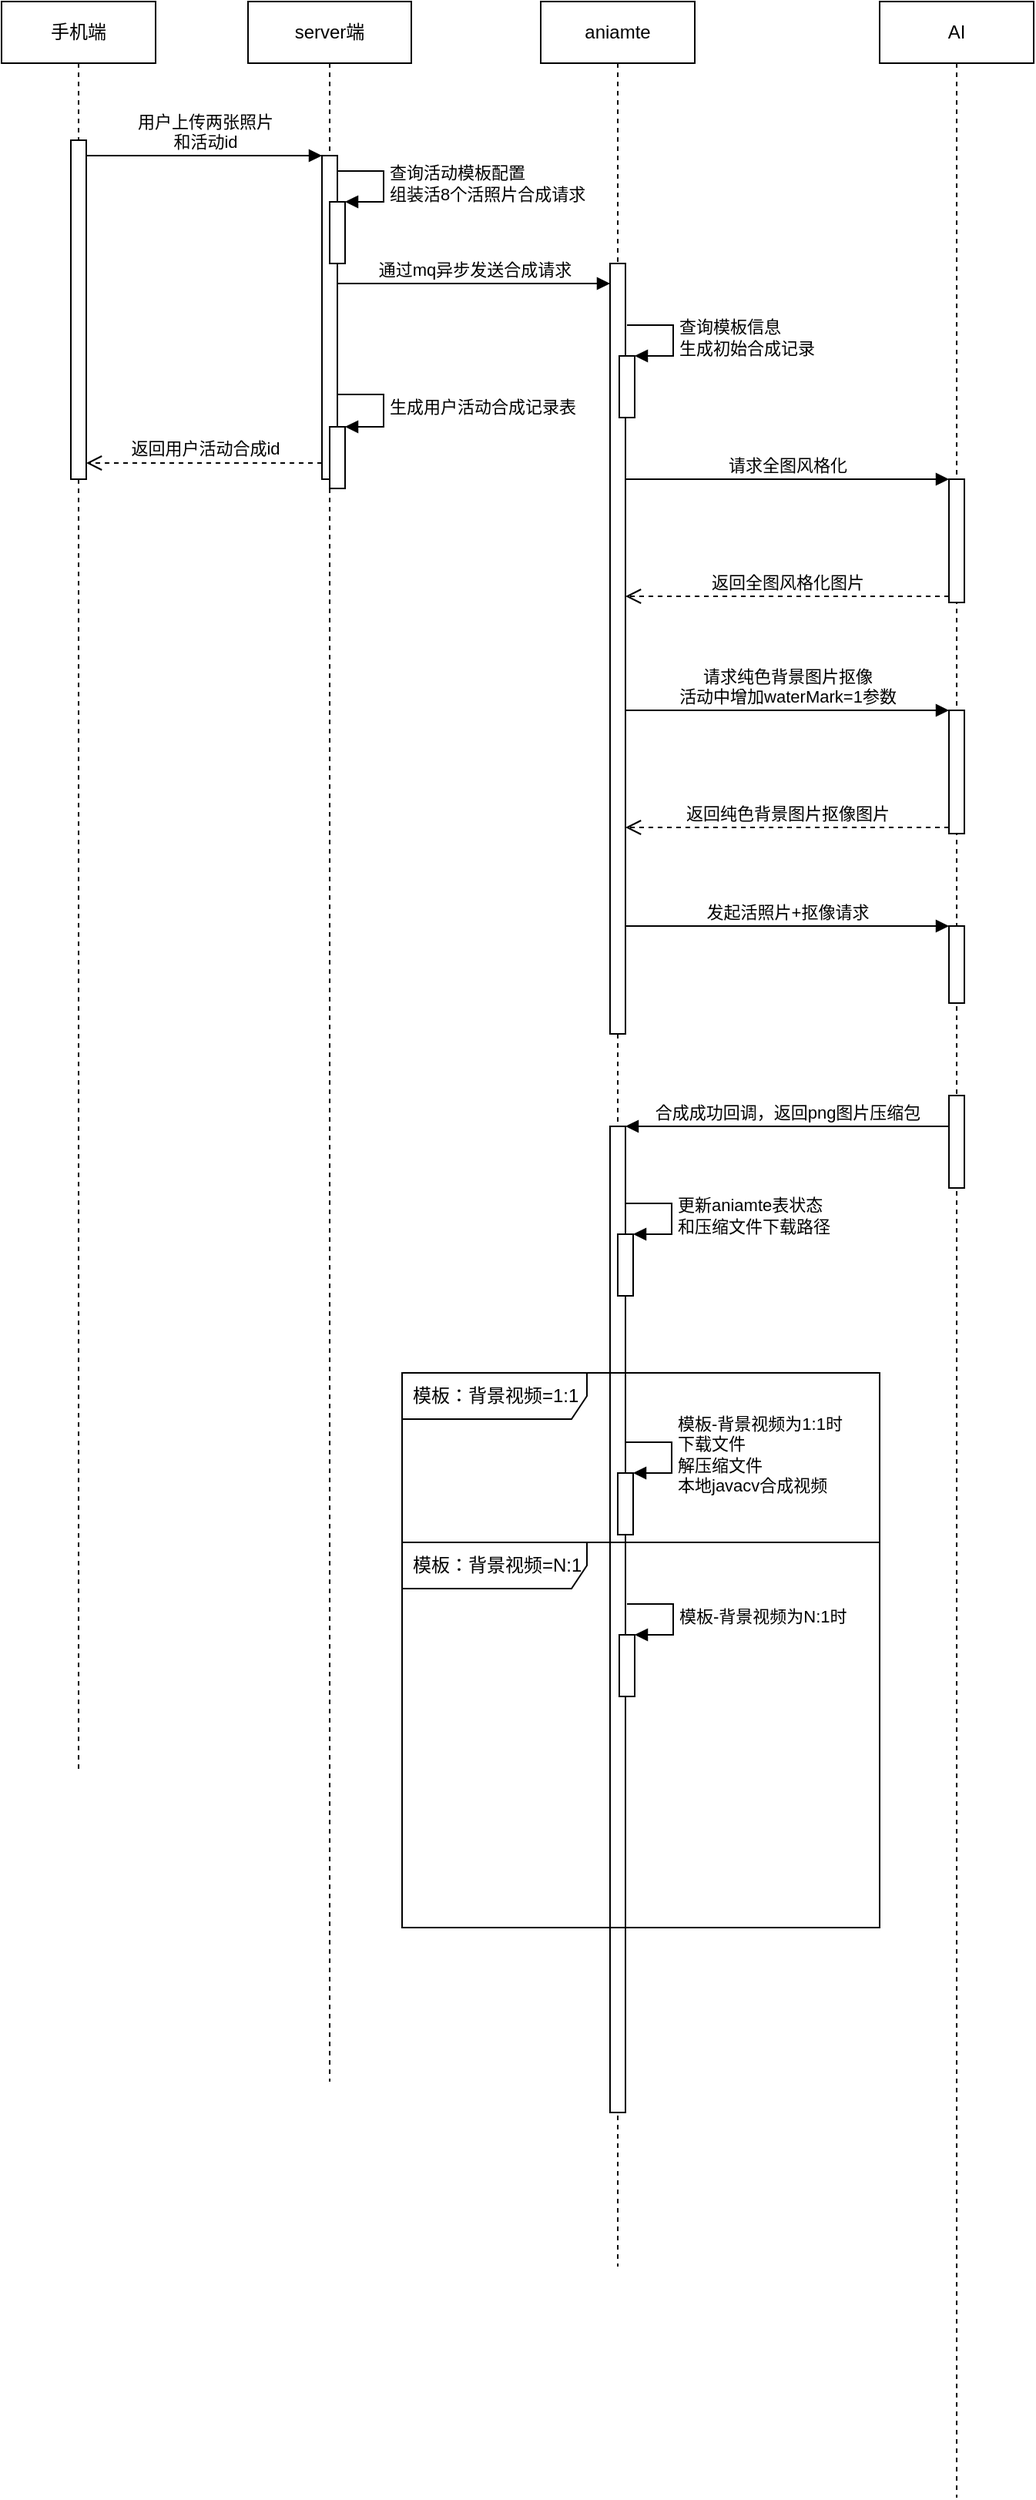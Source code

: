 <mxfile version="20.4.1" type="github">
  <diagram id="Lec9oAFG67YDy-X9fQWe" name="第 1 页">
    <mxGraphModel dx="1108" dy="450" grid="1" gridSize="10" guides="1" tooltips="1" connect="1" arrows="1" fold="1" page="1" pageScale="1" pageWidth="827" pageHeight="1169" math="0" shadow="0">
      <root>
        <mxCell id="0" />
        <mxCell id="1" parent="0" />
        <mxCell id="KUPW0LQg7xvWzgEW6YCn-16" value="手机端" style="shape=umlLifeline;perimeter=lifelinePerimeter;whiteSpace=wrap;html=1;container=1;collapsible=0;recursiveResize=0;outlineConnect=0;" vertex="1" parent="1">
          <mxGeometry x="120" y="40" width="100" height="1150" as="geometry" />
        </mxCell>
        <mxCell id="KUPW0LQg7xvWzgEW6YCn-26" value="" style="html=1;points=[];perimeter=orthogonalPerimeter;" vertex="1" parent="KUPW0LQg7xvWzgEW6YCn-16">
          <mxGeometry x="45" y="90" width="10" height="220" as="geometry" />
        </mxCell>
        <mxCell id="KUPW0LQg7xvWzgEW6YCn-18" value="server端" style="shape=umlLifeline;perimeter=lifelinePerimeter;whiteSpace=wrap;html=1;container=1;collapsible=0;recursiveResize=0;outlineConnect=0;" vertex="1" parent="1">
          <mxGeometry x="280" y="40" width="106" height="1350" as="geometry" />
        </mxCell>
        <mxCell id="KUPW0LQg7xvWzgEW6YCn-22" value="" style="html=1;points=[];perimeter=orthogonalPerimeter;" vertex="1" parent="KUPW0LQg7xvWzgEW6YCn-18">
          <mxGeometry x="48" y="100" width="10" height="210" as="geometry" />
        </mxCell>
        <mxCell id="KUPW0LQg7xvWzgEW6YCn-32" value="" style="html=1;points=[];perimeter=orthogonalPerimeter;" vertex="1" parent="KUPW0LQg7xvWzgEW6YCn-18">
          <mxGeometry x="53" y="276" width="10" height="40" as="geometry" />
        </mxCell>
        <mxCell id="KUPW0LQg7xvWzgEW6YCn-33" value="生成用户活动合成记录表" style="edgeStyle=orthogonalEdgeStyle;html=1;align=left;spacingLeft=2;endArrow=block;rounded=0;entryX=1;entryY=0;" edge="1" target="KUPW0LQg7xvWzgEW6YCn-32" parent="KUPW0LQg7xvWzgEW6YCn-18">
          <mxGeometry relative="1" as="geometry">
            <mxPoint x="58" y="255" as="sourcePoint" />
            <Array as="points">
              <mxPoint x="88" y="255" />
            </Array>
          </mxGeometry>
        </mxCell>
        <mxCell id="KUPW0LQg7xvWzgEW6YCn-38" value="" style="html=1;points=[];perimeter=orthogonalPerimeter;" vertex="1" parent="KUPW0LQg7xvWzgEW6YCn-18">
          <mxGeometry x="53" y="130" width="10" height="40" as="geometry" />
        </mxCell>
        <mxCell id="KUPW0LQg7xvWzgEW6YCn-39" value="查询活动模板配置&lt;br&gt;组装活8个活照片合成请求" style="edgeStyle=orthogonalEdgeStyle;html=1;align=left;spacingLeft=2;endArrow=block;rounded=0;entryX=1;entryY=0;" edge="1" target="KUPW0LQg7xvWzgEW6YCn-38" parent="KUPW0LQg7xvWzgEW6YCn-18">
          <mxGeometry relative="1" as="geometry">
            <mxPoint x="58" y="110" as="sourcePoint" />
            <Array as="points">
              <mxPoint x="88" y="110" />
            </Array>
          </mxGeometry>
        </mxCell>
        <mxCell id="KUPW0LQg7xvWzgEW6YCn-19" value="aniamte" style="shape=umlLifeline;perimeter=lifelinePerimeter;whiteSpace=wrap;html=1;container=1;collapsible=0;recursiveResize=0;outlineConnect=0;" vertex="1" parent="1">
          <mxGeometry x="470" y="40" width="100" height="1470" as="geometry" />
        </mxCell>
        <mxCell id="KUPW0LQg7xvWzgEW6YCn-29" value="" style="html=1;points=[];perimeter=orthogonalPerimeter;" vertex="1" parent="KUPW0LQg7xvWzgEW6YCn-19">
          <mxGeometry x="45" y="170" width="10" height="500" as="geometry" />
        </mxCell>
        <mxCell id="KUPW0LQg7xvWzgEW6YCn-34" value="" style="html=1;points=[];perimeter=orthogonalPerimeter;" vertex="1" parent="KUPW0LQg7xvWzgEW6YCn-19">
          <mxGeometry x="51" y="230" width="10" height="40" as="geometry" />
        </mxCell>
        <mxCell id="KUPW0LQg7xvWzgEW6YCn-35" value="查询模板信息&lt;br&gt;生成初始合成记录" style="edgeStyle=orthogonalEdgeStyle;html=1;align=left;spacingLeft=2;endArrow=block;rounded=0;entryX=1;entryY=0;" edge="1" target="KUPW0LQg7xvWzgEW6YCn-34" parent="KUPW0LQg7xvWzgEW6YCn-19">
          <mxGeometry relative="1" as="geometry">
            <mxPoint x="56" y="210" as="sourcePoint" />
            <Array as="points">
              <mxPoint x="86" y="210" />
            </Array>
          </mxGeometry>
        </mxCell>
        <mxCell id="KUPW0LQg7xvWzgEW6YCn-54" value="" style="html=1;points=[];perimeter=orthogonalPerimeter;" vertex="1" parent="KUPW0LQg7xvWzgEW6YCn-19">
          <mxGeometry x="45" y="730" width="10" height="640" as="geometry" />
        </mxCell>
        <mxCell id="KUPW0LQg7xvWzgEW6YCn-62" value="" style="html=1;points=[];perimeter=orthogonalPerimeter;" vertex="1" parent="KUPW0LQg7xvWzgEW6YCn-19">
          <mxGeometry x="50" y="800" width="10" height="40" as="geometry" />
        </mxCell>
        <mxCell id="KUPW0LQg7xvWzgEW6YCn-63" value="更新aniamte表状态&lt;br&gt;和压缩文件下载路径" style="edgeStyle=orthogonalEdgeStyle;html=1;align=left;spacingLeft=2;endArrow=block;rounded=0;entryX=1;entryY=0;" edge="1" target="KUPW0LQg7xvWzgEW6YCn-62" parent="KUPW0LQg7xvWzgEW6YCn-19">
          <mxGeometry relative="1" as="geometry">
            <mxPoint x="55" y="780" as="sourcePoint" />
            <Array as="points">
              <mxPoint x="85" y="780" />
            </Array>
          </mxGeometry>
        </mxCell>
        <mxCell id="KUPW0LQg7xvWzgEW6YCn-64" value="" style="html=1;points=[];perimeter=orthogonalPerimeter;" vertex="1" parent="KUPW0LQg7xvWzgEW6YCn-19">
          <mxGeometry x="50" y="955" width="10" height="40" as="geometry" />
        </mxCell>
        <mxCell id="KUPW0LQg7xvWzgEW6YCn-65" value="模板-背景视频为1:1时&lt;br&gt;下载文件&lt;br&gt;解压缩文件&lt;br&gt;本地javacv合成视频" style="edgeStyle=orthogonalEdgeStyle;html=1;align=left;spacingLeft=2;endArrow=block;rounded=0;entryX=1;entryY=0;" edge="1" target="KUPW0LQg7xvWzgEW6YCn-64" parent="KUPW0LQg7xvWzgEW6YCn-19">
          <mxGeometry relative="1" as="geometry">
            <mxPoint x="55" y="935" as="sourcePoint" />
            <Array as="points">
              <mxPoint x="85" y="935" />
            </Array>
          </mxGeometry>
        </mxCell>
        <mxCell id="KUPW0LQg7xvWzgEW6YCn-70" value="" style="html=1;points=[];perimeter=orthogonalPerimeter;" vertex="1" parent="KUPW0LQg7xvWzgEW6YCn-19">
          <mxGeometry x="51" y="1060" width="10" height="40" as="geometry" />
        </mxCell>
        <mxCell id="KUPW0LQg7xvWzgEW6YCn-71" value="模板-背景视频为N:1时&lt;br&gt;" style="edgeStyle=orthogonalEdgeStyle;html=1;align=left;spacingLeft=2;endArrow=block;rounded=0;entryX=1;entryY=0;" edge="1" target="KUPW0LQg7xvWzgEW6YCn-70" parent="KUPW0LQg7xvWzgEW6YCn-19">
          <mxGeometry relative="1" as="geometry">
            <mxPoint x="56" y="1040" as="sourcePoint" />
            <Array as="points">
              <mxPoint x="86" y="1040" />
            </Array>
          </mxGeometry>
        </mxCell>
        <mxCell id="KUPW0LQg7xvWzgEW6YCn-20" value="AI" style="shape=umlLifeline;perimeter=lifelinePerimeter;whiteSpace=wrap;html=1;container=1;collapsible=0;recursiveResize=0;outlineConnect=0;" vertex="1" parent="1">
          <mxGeometry x="690" y="40" width="100" height="1620" as="geometry" />
        </mxCell>
        <mxCell id="KUPW0LQg7xvWzgEW6YCn-45" value="" style="html=1;points=[];perimeter=orthogonalPerimeter;" vertex="1" parent="KUPW0LQg7xvWzgEW6YCn-20">
          <mxGeometry x="45" y="310" width="10" height="80" as="geometry" />
        </mxCell>
        <mxCell id="KUPW0LQg7xvWzgEW6YCn-48" value="" style="html=1;points=[];perimeter=orthogonalPerimeter;" vertex="1" parent="KUPW0LQg7xvWzgEW6YCn-20">
          <mxGeometry x="45" y="460" width="10" height="80" as="geometry" />
        </mxCell>
        <mxCell id="KUPW0LQg7xvWzgEW6YCn-51" value="" style="html=1;points=[];perimeter=orthogonalPerimeter;" vertex="1" parent="KUPW0LQg7xvWzgEW6YCn-20">
          <mxGeometry x="45" y="600" width="10" height="50" as="geometry" />
        </mxCell>
        <mxCell id="KUPW0LQg7xvWzgEW6YCn-58" value="" style="html=1;points=[];perimeter=orthogonalPerimeter;" vertex="1" parent="KUPW0LQg7xvWzgEW6YCn-20">
          <mxGeometry x="45" y="710" width="10" height="60" as="geometry" />
        </mxCell>
        <mxCell id="KUPW0LQg7xvWzgEW6YCn-23" value="用户上传两张照片&lt;br&gt;和活动id" style="html=1;verticalAlign=bottom;endArrow=block;entryX=0;entryY=0;rounded=0;" edge="1" target="KUPW0LQg7xvWzgEW6YCn-22" parent="1" source="KUPW0LQg7xvWzgEW6YCn-26">
          <mxGeometry relative="1" as="geometry">
            <mxPoint x="200" y="140" as="sourcePoint" />
          </mxGeometry>
        </mxCell>
        <mxCell id="KUPW0LQg7xvWzgEW6YCn-24" value="返回用户活动合成id" style="html=1;verticalAlign=bottom;endArrow=open;dashed=1;endSize=8;exitX=0;exitY=0.95;rounded=0;" edge="1" source="KUPW0LQg7xvWzgEW6YCn-22" parent="1" target="KUPW0LQg7xvWzgEW6YCn-26">
          <mxGeometry relative="1" as="geometry">
            <mxPoint x="200" y="216" as="targetPoint" />
          </mxGeometry>
        </mxCell>
        <mxCell id="KUPW0LQg7xvWzgEW6YCn-30" value="通过mq异步发送合成请求" style="html=1;verticalAlign=bottom;endArrow=block;entryX=0;entryY=0;rounded=0;" edge="1" parent="1">
          <mxGeometry relative="1" as="geometry">
            <mxPoint x="338" y="223.0" as="sourcePoint" />
            <mxPoint x="515" y="223.0" as="targetPoint" />
          </mxGeometry>
        </mxCell>
        <mxCell id="KUPW0LQg7xvWzgEW6YCn-46" value="请求全图风格化" style="html=1;verticalAlign=bottom;endArrow=block;entryX=0;entryY=0;rounded=0;" edge="1" target="KUPW0LQg7xvWzgEW6YCn-45" parent="1" source="KUPW0LQg7xvWzgEW6YCn-29">
          <mxGeometry relative="1" as="geometry">
            <mxPoint x="665" y="350" as="sourcePoint" />
          </mxGeometry>
        </mxCell>
        <mxCell id="KUPW0LQg7xvWzgEW6YCn-47" value="返回全图风格化图片" style="html=1;verticalAlign=bottom;endArrow=open;dashed=1;endSize=8;exitX=0;exitY=0.95;rounded=0;" edge="1" source="KUPW0LQg7xvWzgEW6YCn-45" parent="1" target="KUPW0LQg7xvWzgEW6YCn-29">
          <mxGeometry relative="1" as="geometry">
            <mxPoint x="665" y="426" as="targetPoint" />
          </mxGeometry>
        </mxCell>
        <mxCell id="KUPW0LQg7xvWzgEW6YCn-49" value="请求纯色背景图片抠像&lt;br&gt;活动中增加waterMark=1参数" style="html=1;verticalAlign=bottom;endArrow=block;entryX=0;entryY=0;rounded=0;" edge="1" target="KUPW0LQg7xvWzgEW6YCn-48" parent="1" source="KUPW0LQg7xvWzgEW6YCn-29">
          <mxGeometry relative="1" as="geometry">
            <mxPoint x="665" y="500" as="sourcePoint" />
          </mxGeometry>
        </mxCell>
        <mxCell id="KUPW0LQg7xvWzgEW6YCn-50" value="返回纯色背景图片抠像图片" style="html=1;verticalAlign=bottom;endArrow=open;dashed=1;endSize=8;exitX=0;exitY=0.95;rounded=0;" edge="1" source="KUPW0LQg7xvWzgEW6YCn-48" parent="1" target="KUPW0LQg7xvWzgEW6YCn-29">
          <mxGeometry relative="1" as="geometry">
            <mxPoint x="665" y="576" as="targetPoint" />
          </mxGeometry>
        </mxCell>
        <mxCell id="KUPW0LQg7xvWzgEW6YCn-52" value="发起活照片+抠像请求" style="html=1;verticalAlign=bottom;endArrow=block;entryX=0;entryY=0;rounded=0;" edge="1" target="KUPW0LQg7xvWzgEW6YCn-51" parent="1" source="KUPW0LQg7xvWzgEW6YCn-29">
          <mxGeometry relative="1" as="geometry">
            <mxPoint x="665" y="640" as="sourcePoint" />
          </mxGeometry>
        </mxCell>
        <mxCell id="KUPW0LQg7xvWzgEW6YCn-55" value="合成成功回调，返回png图片压缩包" style="html=1;verticalAlign=bottom;endArrow=block;entryX=1;entryY=0;rounded=0;" edge="1" target="KUPW0LQg7xvWzgEW6YCn-54" parent="1" source="KUPW0LQg7xvWzgEW6YCn-58">
          <mxGeometry relative="1" as="geometry">
            <mxPoint x="585" y="780" as="sourcePoint" />
          </mxGeometry>
        </mxCell>
        <mxCell id="KUPW0LQg7xvWzgEW6YCn-72" value="模板：背景视频=1:1" style="shape=umlFrame;whiteSpace=wrap;html=1;width=120;height=30;boundedLbl=1;verticalAlign=middle;align=left;spacingLeft=5;" vertex="1" parent="1">
          <mxGeometry x="380" y="930" width="310" height="110" as="geometry" />
        </mxCell>
        <mxCell id="KUPW0LQg7xvWzgEW6YCn-75" value="模板：背景视频=N:1" style="shape=umlFrame;whiteSpace=wrap;html=1;width=120;height=30;boundedLbl=1;verticalAlign=middle;align=left;spacingLeft=5;" vertex="1" parent="1">
          <mxGeometry x="380" y="1040" width="310" height="250" as="geometry" />
        </mxCell>
      </root>
    </mxGraphModel>
  </diagram>
</mxfile>
